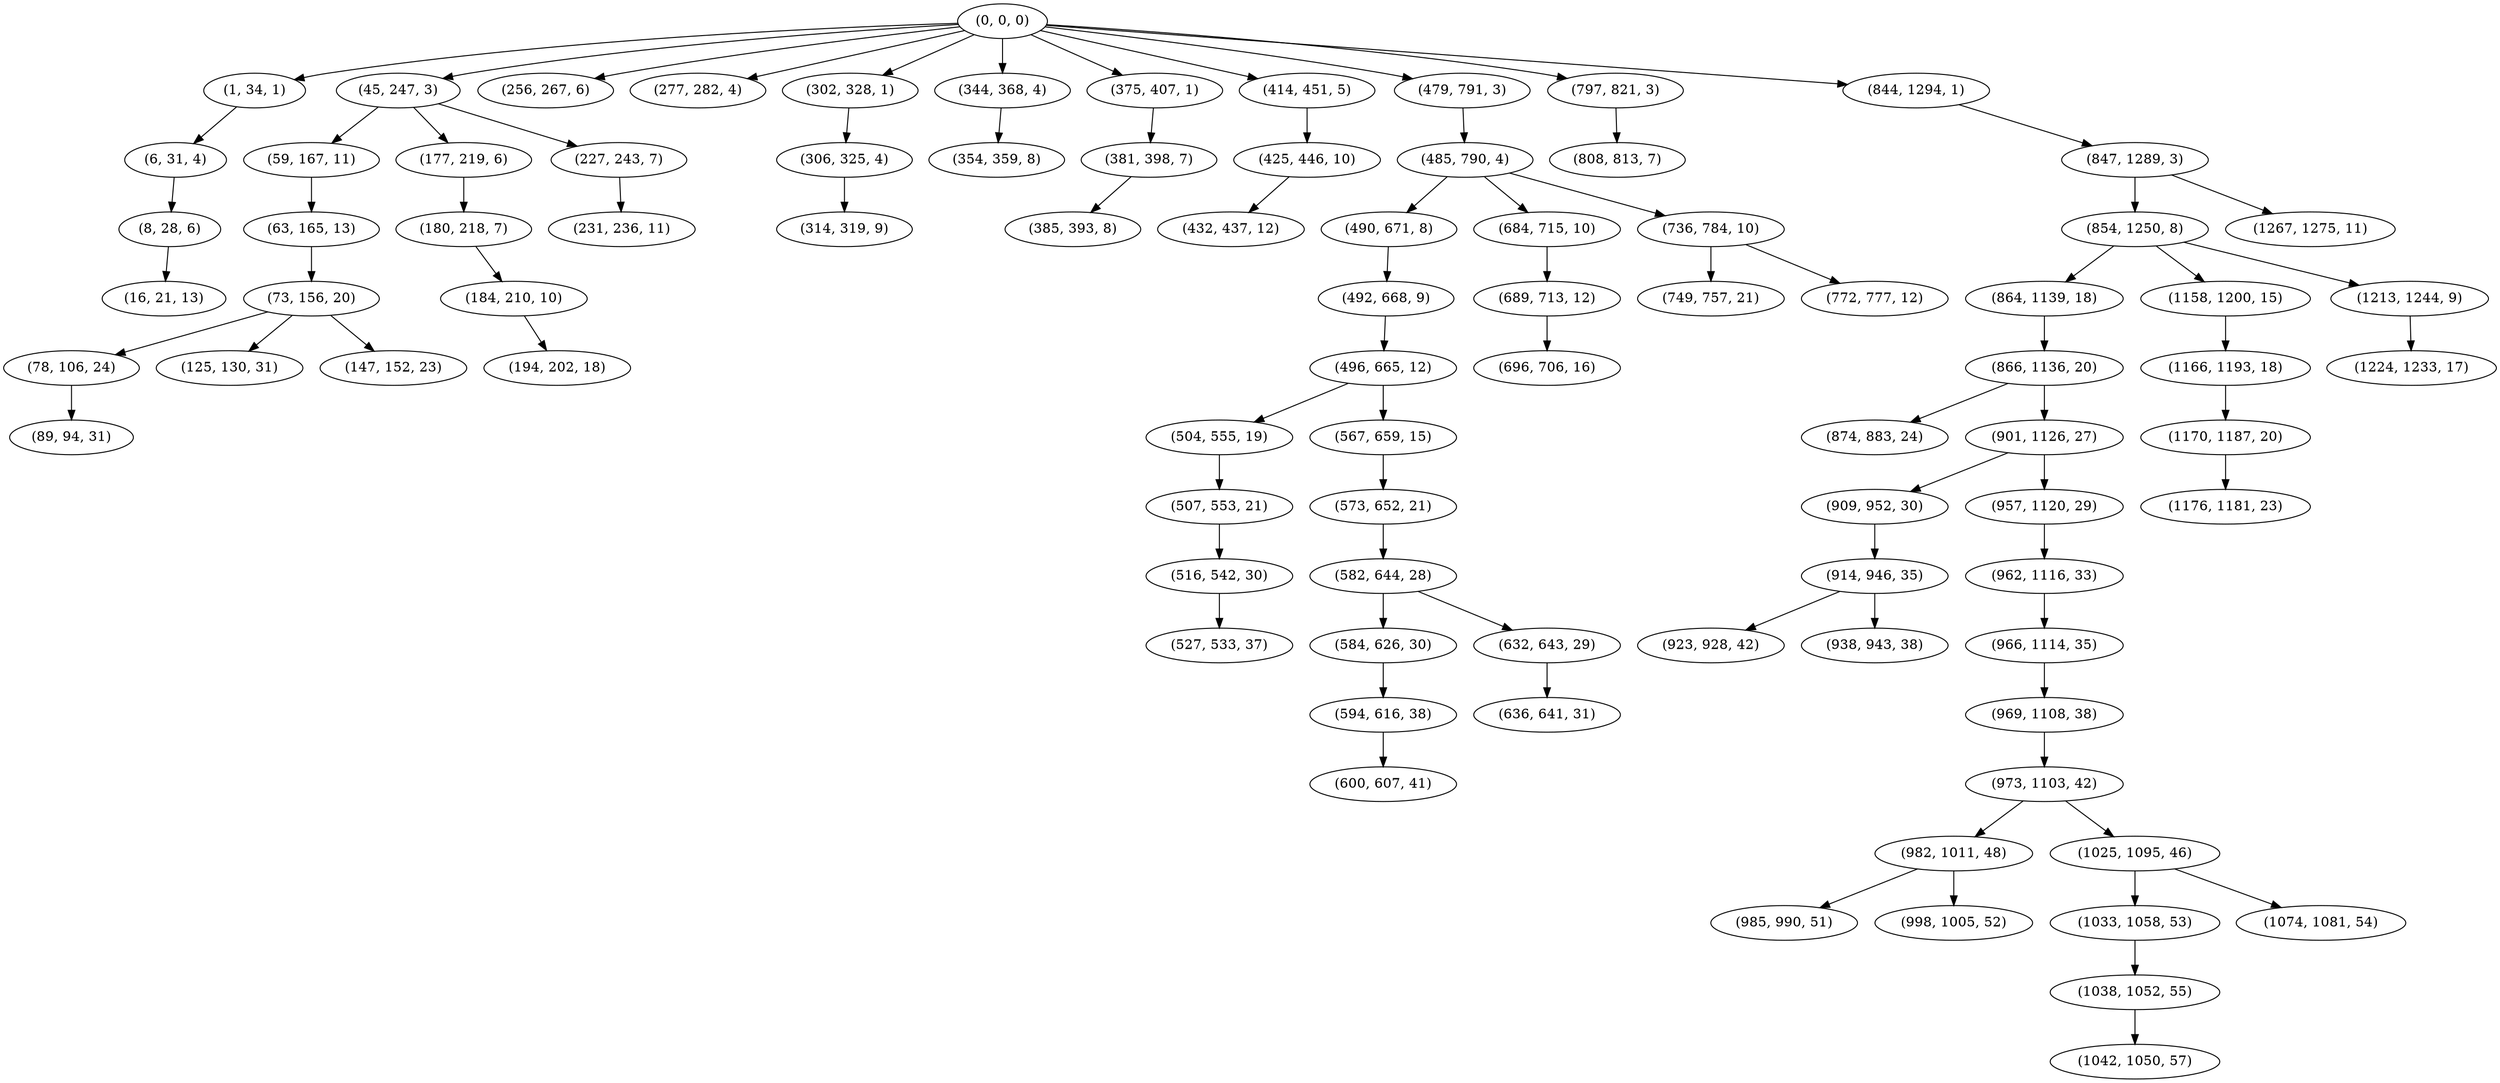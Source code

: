 digraph tree {
    "(0, 0, 0)";
    "(1, 34, 1)";
    "(6, 31, 4)";
    "(8, 28, 6)";
    "(16, 21, 13)";
    "(45, 247, 3)";
    "(59, 167, 11)";
    "(63, 165, 13)";
    "(73, 156, 20)";
    "(78, 106, 24)";
    "(89, 94, 31)";
    "(125, 130, 31)";
    "(147, 152, 23)";
    "(177, 219, 6)";
    "(180, 218, 7)";
    "(184, 210, 10)";
    "(194, 202, 18)";
    "(227, 243, 7)";
    "(231, 236, 11)";
    "(256, 267, 6)";
    "(277, 282, 4)";
    "(302, 328, 1)";
    "(306, 325, 4)";
    "(314, 319, 9)";
    "(344, 368, 4)";
    "(354, 359, 8)";
    "(375, 407, 1)";
    "(381, 398, 7)";
    "(385, 393, 8)";
    "(414, 451, 5)";
    "(425, 446, 10)";
    "(432, 437, 12)";
    "(479, 791, 3)";
    "(485, 790, 4)";
    "(490, 671, 8)";
    "(492, 668, 9)";
    "(496, 665, 12)";
    "(504, 555, 19)";
    "(507, 553, 21)";
    "(516, 542, 30)";
    "(527, 533, 37)";
    "(567, 659, 15)";
    "(573, 652, 21)";
    "(582, 644, 28)";
    "(584, 626, 30)";
    "(594, 616, 38)";
    "(600, 607, 41)";
    "(632, 643, 29)";
    "(636, 641, 31)";
    "(684, 715, 10)";
    "(689, 713, 12)";
    "(696, 706, 16)";
    "(736, 784, 10)";
    "(749, 757, 21)";
    "(772, 777, 12)";
    "(797, 821, 3)";
    "(808, 813, 7)";
    "(844, 1294, 1)";
    "(847, 1289, 3)";
    "(854, 1250, 8)";
    "(864, 1139, 18)";
    "(866, 1136, 20)";
    "(874, 883, 24)";
    "(901, 1126, 27)";
    "(909, 952, 30)";
    "(914, 946, 35)";
    "(923, 928, 42)";
    "(938, 943, 38)";
    "(957, 1120, 29)";
    "(962, 1116, 33)";
    "(966, 1114, 35)";
    "(969, 1108, 38)";
    "(973, 1103, 42)";
    "(982, 1011, 48)";
    "(985, 990, 51)";
    "(998, 1005, 52)";
    "(1025, 1095, 46)";
    "(1033, 1058, 53)";
    "(1038, 1052, 55)";
    "(1042, 1050, 57)";
    "(1074, 1081, 54)";
    "(1158, 1200, 15)";
    "(1166, 1193, 18)";
    "(1170, 1187, 20)";
    "(1176, 1181, 23)";
    "(1213, 1244, 9)";
    "(1224, 1233, 17)";
    "(1267, 1275, 11)";
    "(0, 0, 0)" -> "(1, 34, 1)";
    "(0, 0, 0)" -> "(45, 247, 3)";
    "(0, 0, 0)" -> "(256, 267, 6)";
    "(0, 0, 0)" -> "(277, 282, 4)";
    "(0, 0, 0)" -> "(302, 328, 1)";
    "(0, 0, 0)" -> "(344, 368, 4)";
    "(0, 0, 0)" -> "(375, 407, 1)";
    "(0, 0, 0)" -> "(414, 451, 5)";
    "(0, 0, 0)" -> "(479, 791, 3)";
    "(0, 0, 0)" -> "(797, 821, 3)";
    "(0, 0, 0)" -> "(844, 1294, 1)";
    "(1, 34, 1)" -> "(6, 31, 4)";
    "(6, 31, 4)" -> "(8, 28, 6)";
    "(8, 28, 6)" -> "(16, 21, 13)";
    "(45, 247, 3)" -> "(59, 167, 11)";
    "(45, 247, 3)" -> "(177, 219, 6)";
    "(45, 247, 3)" -> "(227, 243, 7)";
    "(59, 167, 11)" -> "(63, 165, 13)";
    "(63, 165, 13)" -> "(73, 156, 20)";
    "(73, 156, 20)" -> "(78, 106, 24)";
    "(73, 156, 20)" -> "(125, 130, 31)";
    "(73, 156, 20)" -> "(147, 152, 23)";
    "(78, 106, 24)" -> "(89, 94, 31)";
    "(177, 219, 6)" -> "(180, 218, 7)";
    "(180, 218, 7)" -> "(184, 210, 10)";
    "(184, 210, 10)" -> "(194, 202, 18)";
    "(227, 243, 7)" -> "(231, 236, 11)";
    "(302, 328, 1)" -> "(306, 325, 4)";
    "(306, 325, 4)" -> "(314, 319, 9)";
    "(344, 368, 4)" -> "(354, 359, 8)";
    "(375, 407, 1)" -> "(381, 398, 7)";
    "(381, 398, 7)" -> "(385, 393, 8)";
    "(414, 451, 5)" -> "(425, 446, 10)";
    "(425, 446, 10)" -> "(432, 437, 12)";
    "(479, 791, 3)" -> "(485, 790, 4)";
    "(485, 790, 4)" -> "(490, 671, 8)";
    "(485, 790, 4)" -> "(684, 715, 10)";
    "(485, 790, 4)" -> "(736, 784, 10)";
    "(490, 671, 8)" -> "(492, 668, 9)";
    "(492, 668, 9)" -> "(496, 665, 12)";
    "(496, 665, 12)" -> "(504, 555, 19)";
    "(496, 665, 12)" -> "(567, 659, 15)";
    "(504, 555, 19)" -> "(507, 553, 21)";
    "(507, 553, 21)" -> "(516, 542, 30)";
    "(516, 542, 30)" -> "(527, 533, 37)";
    "(567, 659, 15)" -> "(573, 652, 21)";
    "(573, 652, 21)" -> "(582, 644, 28)";
    "(582, 644, 28)" -> "(584, 626, 30)";
    "(582, 644, 28)" -> "(632, 643, 29)";
    "(584, 626, 30)" -> "(594, 616, 38)";
    "(594, 616, 38)" -> "(600, 607, 41)";
    "(632, 643, 29)" -> "(636, 641, 31)";
    "(684, 715, 10)" -> "(689, 713, 12)";
    "(689, 713, 12)" -> "(696, 706, 16)";
    "(736, 784, 10)" -> "(749, 757, 21)";
    "(736, 784, 10)" -> "(772, 777, 12)";
    "(797, 821, 3)" -> "(808, 813, 7)";
    "(844, 1294, 1)" -> "(847, 1289, 3)";
    "(847, 1289, 3)" -> "(854, 1250, 8)";
    "(847, 1289, 3)" -> "(1267, 1275, 11)";
    "(854, 1250, 8)" -> "(864, 1139, 18)";
    "(854, 1250, 8)" -> "(1158, 1200, 15)";
    "(854, 1250, 8)" -> "(1213, 1244, 9)";
    "(864, 1139, 18)" -> "(866, 1136, 20)";
    "(866, 1136, 20)" -> "(874, 883, 24)";
    "(866, 1136, 20)" -> "(901, 1126, 27)";
    "(901, 1126, 27)" -> "(909, 952, 30)";
    "(901, 1126, 27)" -> "(957, 1120, 29)";
    "(909, 952, 30)" -> "(914, 946, 35)";
    "(914, 946, 35)" -> "(923, 928, 42)";
    "(914, 946, 35)" -> "(938, 943, 38)";
    "(957, 1120, 29)" -> "(962, 1116, 33)";
    "(962, 1116, 33)" -> "(966, 1114, 35)";
    "(966, 1114, 35)" -> "(969, 1108, 38)";
    "(969, 1108, 38)" -> "(973, 1103, 42)";
    "(973, 1103, 42)" -> "(982, 1011, 48)";
    "(973, 1103, 42)" -> "(1025, 1095, 46)";
    "(982, 1011, 48)" -> "(985, 990, 51)";
    "(982, 1011, 48)" -> "(998, 1005, 52)";
    "(1025, 1095, 46)" -> "(1033, 1058, 53)";
    "(1025, 1095, 46)" -> "(1074, 1081, 54)";
    "(1033, 1058, 53)" -> "(1038, 1052, 55)";
    "(1038, 1052, 55)" -> "(1042, 1050, 57)";
    "(1158, 1200, 15)" -> "(1166, 1193, 18)";
    "(1166, 1193, 18)" -> "(1170, 1187, 20)";
    "(1170, 1187, 20)" -> "(1176, 1181, 23)";
    "(1213, 1244, 9)" -> "(1224, 1233, 17)";
}
